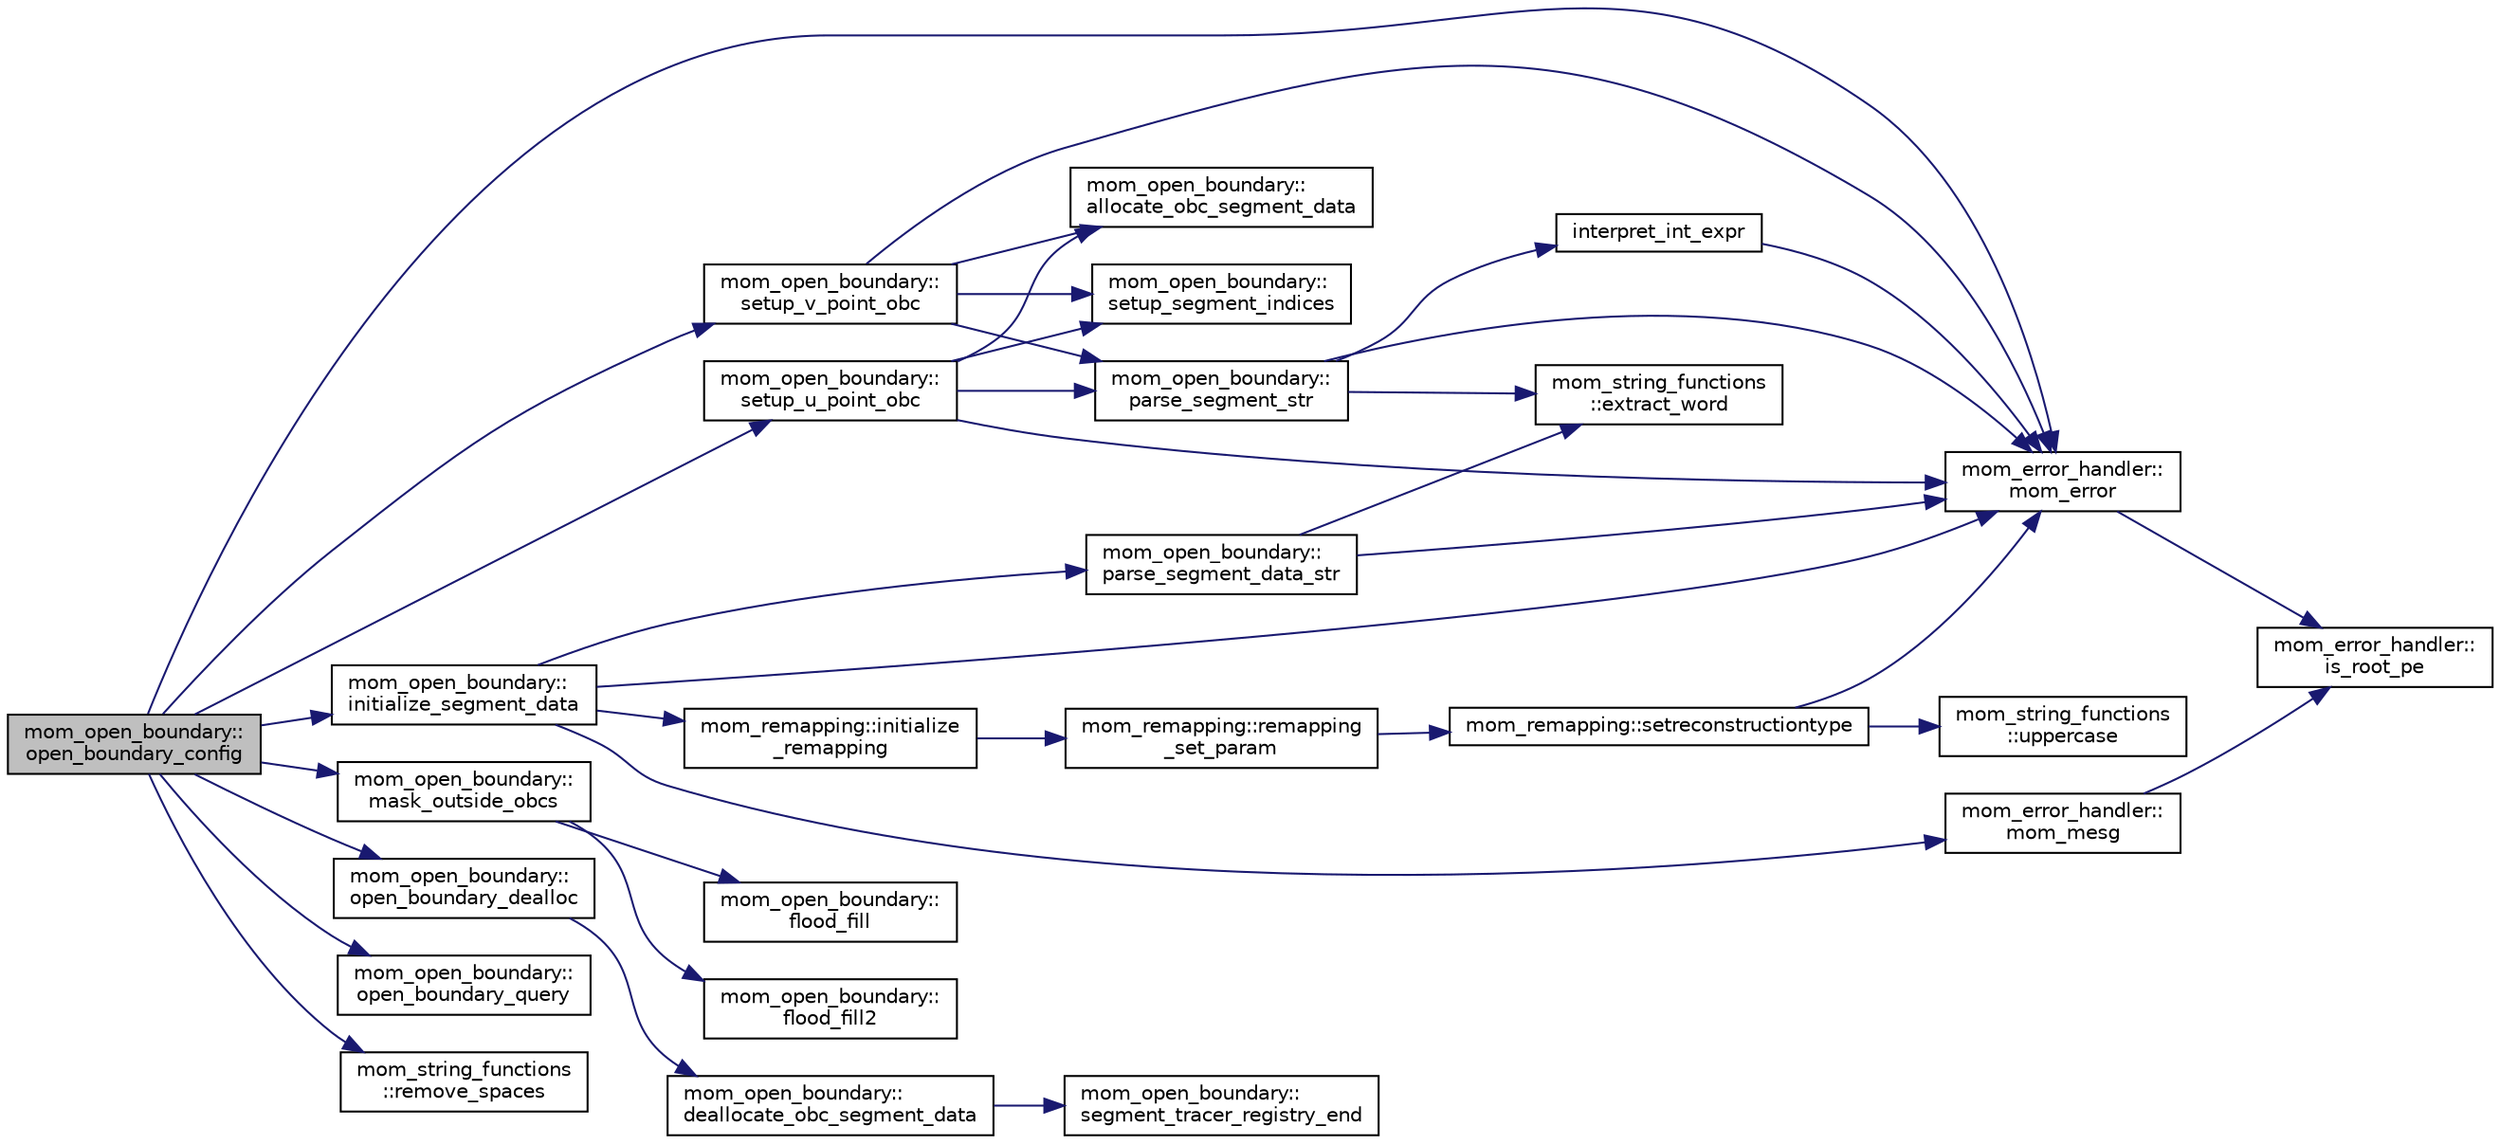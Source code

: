 digraph "mom_open_boundary::open_boundary_config"
{
 // INTERACTIVE_SVG=YES
 // LATEX_PDF_SIZE
  edge [fontname="Helvetica",fontsize="10",labelfontname="Helvetica",labelfontsize="10"];
  node [fontname="Helvetica",fontsize="10",shape=record];
  rankdir="LR";
  Node1 [label="mom_open_boundary::\lopen_boundary_config",height=0.2,width=0.4,color="black", fillcolor="grey75", style="filled", fontcolor="black",tooltip="Enables OBC module and reads configuration parameters This routine is called from MOM_initialize_fixe..."];
  Node1 -> Node2 [color="midnightblue",fontsize="10",style="solid",fontname="Helvetica"];
  Node2 [label="mom_open_boundary::\linitialize_segment_data",height=0.2,width=0.4,color="black", fillcolor="white", style="filled",URL="$namespacemom__open__boundary.html#adb17aba34a8aaceb524910d2e1196a0c",tooltip="Allocate space for reading OBC data from files. It sets up the required vertical remapping...."];
  Node2 -> Node3 [color="midnightblue",fontsize="10",style="solid",fontname="Helvetica"];
  Node3 [label="mom_remapping::initialize\l_remapping",height=0.2,width=0.4,color="black", fillcolor="white", style="filled",URL="$namespacemom__remapping.html#a81211827af45207130d25cae520b55e5",tooltip="Constructor for remapping control structure."];
  Node3 -> Node4 [color="midnightblue",fontsize="10",style="solid",fontname="Helvetica"];
  Node4 [label="mom_remapping::remapping\l_set_param",height=0.2,width=0.4,color="black", fillcolor="white", style="filled",URL="$namespacemom__remapping.html#a50e96a4a1083bb1fae3ca0130b6a2c11",tooltip="Set parameters within remapping object."];
  Node4 -> Node5 [color="midnightblue",fontsize="10",style="solid",fontname="Helvetica"];
  Node5 [label="mom_remapping::setreconstructiontype",height=0.2,width=0.4,color="black", fillcolor="white", style="filled",URL="$namespacemom__remapping.html#a41a89ac62578250500b7a450d5fdfae7",tooltip="Changes the method of reconstruction Use this routine to parse a string parameter specifying the reco..."];
  Node5 -> Node6 [color="midnightblue",fontsize="10",style="solid",fontname="Helvetica"];
  Node6 [label="mom_error_handler::\lmom_error",height=0.2,width=0.4,color="black", fillcolor="white", style="filled",URL="$namespacemom__error__handler.html#a460cfb79a06c29fc249952c2a3710d67",tooltip="This provides a convenient interface for writing an mpp_error message with run-time filter based on a..."];
  Node6 -> Node7 [color="midnightblue",fontsize="10",style="solid",fontname="Helvetica"];
  Node7 [label="mom_error_handler::\lis_root_pe",height=0.2,width=0.4,color="black", fillcolor="white", style="filled",URL="$namespacemom__error__handler.html#ad5f00a53059c72fe2332d1436c80ca71",tooltip="This returns .true. if the current PE is the root PE."];
  Node5 -> Node8 [color="midnightblue",fontsize="10",style="solid",fontname="Helvetica"];
  Node8 [label="mom_string_functions\l::uppercase",height=0.2,width=0.4,color="black", fillcolor="white", style="filled",URL="$namespacemom__string__functions.html#aca148baf726de2f028b7e7baad3c85d4",tooltip="Return a string in which all uppercase letters have been replaced by their lowercase counterparts."];
  Node2 -> Node6 [color="midnightblue",fontsize="10",style="solid",fontname="Helvetica"];
  Node2 -> Node9 [color="midnightblue",fontsize="10",style="solid",fontname="Helvetica"];
  Node9 [label="mom_error_handler::\lmom_mesg",height=0.2,width=0.4,color="black", fillcolor="white", style="filled",URL="$namespacemom__error__handler.html#a1c462df7b61f1296407b4af51dfeceab",tooltip="This provides a convenient interface for writing an informative comment."];
  Node9 -> Node7 [color="midnightblue",fontsize="10",style="solid",fontname="Helvetica"];
  Node2 -> Node10 [color="midnightblue",fontsize="10",style="solid",fontname="Helvetica"];
  Node10 [label="mom_open_boundary::\lparse_segment_data_str",height=0.2,width=0.4,color="black", fillcolor="white", style="filled",URL="$namespacemom__open__boundary.html#a0aee21537ad757ce15e602d8fd55eb4d",tooltip="Parse an OBC_SEGMENT_%%_DATA string."];
  Node10 -> Node11 [color="midnightblue",fontsize="10",style="solid",fontname="Helvetica"];
  Node11 [label="mom_string_functions\l::extract_word",height=0.2,width=0.4,color="black", fillcolor="white", style="filled",URL="$namespacemom__string__functions.html#aad76dee92b69dab4488da049fe11cdb8",tooltip="Returns the string corresponding to the nth word in the argument or \"\" if the string is not long enou..."];
  Node10 -> Node6 [color="midnightblue",fontsize="10",style="solid",fontname="Helvetica"];
  Node1 -> Node12 [color="midnightblue",fontsize="10",style="solid",fontname="Helvetica"];
  Node12 [label="mom_open_boundary::\lmask_outside_obcs",height=0.2,width=0.4,color="black", fillcolor="white", style="filled",URL="$namespacemom__open__boundary.html#a7dbf161294debd059a40659ba691ca0b",tooltip="Find the region outside of all open boundary segments and make sure it is set to land mask...."];
  Node12 -> Node13 [color="midnightblue",fontsize="10",style="solid",fontname="Helvetica"];
  Node13 [label="mom_open_boundary::\lflood_fill",height=0.2,width=0.4,color="black", fillcolor="white", style="filled",URL="$namespacemom__open__boundary.html#ab5a04fc90320c3af571f02f8c98f0b18",tooltip="flood the cin, cout values"];
  Node12 -> Node14 [color="midnightblue",fontsize="10",style="solid",fontname="Helvetica"];
  Node14 [label="mom_open_boundary::\lflood_fill2",height=0.2,width=0.4,color="black", fillcolor="white", style="filled",URL="$namespacemom__open__boundary.html#a13ac2cc232309a51db31c3b9ee5f22af",tooltip="flood the cin, cout values"];
  Node1 -> Node6 [color="midnightblue",fontsize="10",style="solid",fontname="Helvetica"];
  Node1 -> Node15 [color="midnightblue",fontsize="10",style="solid",fontname="Helvetica"];
  Node15 [label="mom_open_boundary::\lopen_boundary_dealloc",height=0.2,width=0.4,color="black", fillcolor="white", style="filled",URL="$namespacemom__open__boundary.html#a709a33b9e33b5689d5ca73349ed51fb6",tooltip="Deallocate open boundary data."];
  Node15 -> Node16 [color="midnightblue",fontsize="10",style="solid",fontname="Helvetica"];
  Node16 [label="mom_open_boundary::\ldeallocate_obc_segment_data",height=0.2,width=0.4,color="black", fillcolor="white", style="filled",URL="$namespacemom__open__boundary.html#a5d71c596c3bd7d773a39f5c63d5389ac",tooltip="Deallocate segment data fields."];
  Node16 -> Node17 [color="midnightblue",fontsize="10",style="solid",fontname="Helvetica"];
  Node17 [label="mom_open_boundary::\lsegment_tracer_registry_end",height=0.2,width=0.4,color="black", fillcolor="white", style="filled",URL="$namespacemom__open__boundary.html#a71194a8dc156fea37aab6539cc124086",tooltip="Clean up the segment tracer registry."];
  Node1 -> Node18 [color="midnightblue",fontsize="10",style="solid",fontname="Helvetica"];
  Node18 [label="mom_open_boundary::\lopen_boundary_query",height=0.2,width=0.4,color="black", fillcolor="white", style="filled",URL="$namespacemom__open__boundary.html#af55e663cc3a1f5f697e72066d75c9160",tooltip=" "];
  Node1 -> Node19 [color="midnightblue",fontsize="10",style="solid",fontname="Helvetica"];
  Node19 [label="mom_string_functions\l::remove_spaces",height=0.2,width=0.4,color="black", fillcolor="white", style="filled",URL="$namespacemom__string__functions.html#a60262e56f544e4613754df43bf50652e",tooltip="Returns string with all spaces removed."];
  Node1 -> Node20 [color="midnightblue",fontsize="10",style="solid",fontname="Helvetica"];
  Node20 [label="mom_open_boundary::\lsetup_u_point_obc",height=0.2,width=0.4,color="black", fillcolor="white", style="filled",URL="$namespacemom__open__boundary.html#aa40e3464225d4e017b1a738995eeb3b2",tooltip="Parse an OBC_SEGMENT_%%% string starting with \"I=\" and configure placement and type of OBC accordingl..."];
  Node20 -> Node21 [color="midnightblue",fontsize="10",style="solid",fontname="Helvetica"];
  Node21 [label="mom_open_boundary::\lallocate_obc_segment_data",height=0.2,width=0.4,color="black", fillcolor="white", style="filled",URL="$namespacemom__open__boundary.html#aa7f532a65dd8ae4db981f2ef4791fc56",tooltip="Allocate segment data fields."];
  Node20 -> Node6 [color="midnightblue",fontsize="10",style="solid",fontname="Helvetica"];
  Node20 -> Node22 [color="midnightblue",fontsize="10",style="solid",fontname="Helvetica"];
  Node22 [label="mom_open_boundary::\lparse_segment_str",height=0.2,width=0.4,color="black", fillcolor="white", style="filled",URL="$namespacemom__open__boundary.html#a0eb361009a2dddf3ad9a24d0d7223898",tooltip="Parse an OBC_SEGMENT_%%% string."];
  Node22 -> Node11 [color="midnightblue",fontsize="10",style="solid",fontname="Helvetica"];
  Node22 -> Node23 [color="midnightblue",fontsize="10",style="solid",fontname="Helvetica"];
  Node23 [label="interpret_int_expr",height=0.2,width=0.4,color="black", fillcolor="white", style="filled",URL="$MOM__open__boundary_8F90.html#a0793b1a5746e6ead6bff50c3a52cae90",tooltip=" "];
  Node23 -> Node6 [color="midnightblue",fontsize="10",style="solid",fontname="Helvetica"];
  Node22 -> Node6 [color="midnightblue",fontsize="10",style="solid",fontname="Helvetica"];
  Node20 -> Node24 [color="midnightblue",fontsize="10",style="solid",fontname="Helvetica"];
  Node24 [label="mom_open_boundary::\lsetup_segment_indices",height=0.2,width=0.4,color="black", fillcolor="white", style="filled",URL="$namespacemom__open__boundary.html#ac357a1fb341db3aaffdfeca2eacab60b",tooltip="Define indices for segment and store in hor_index_type using global segment bounds corresponding to q..."];
  Node1 -> Node25 [color="midnightblue",fontsize="10",style="solid",fontname="Helvetica"];
  Node25 [label="mom_open_boundary::\lsetup_v_point_obc",height=0.2,width=0.4,color="black", fillcolor="white", style="filled",URL="$namespacemom__open__boundary.html#a706dd2fb2049757b3b76bf8b481e735c",tooltip="Parse an OBC_SEGMENT_%%% string starting with \"J=\" and configure placement and type of OBC accordingl..."];
  Node25 -> Node21 [color="midnightblue",fontsize="10",style="solid",fontname="Helvetica"];
  Node25 -> Node6 [color="midnightblue",fontsize="10",style="solid",fontname="Helvetica"];
  Node25 -> Node22 [color="midnightblue",fontsize="10",style="solid",fontname="Helvetica"];
  Node25 -> Node24 [color="midnightblue",fontsize="10",style="solid",fontname="Helvetica"];
}
